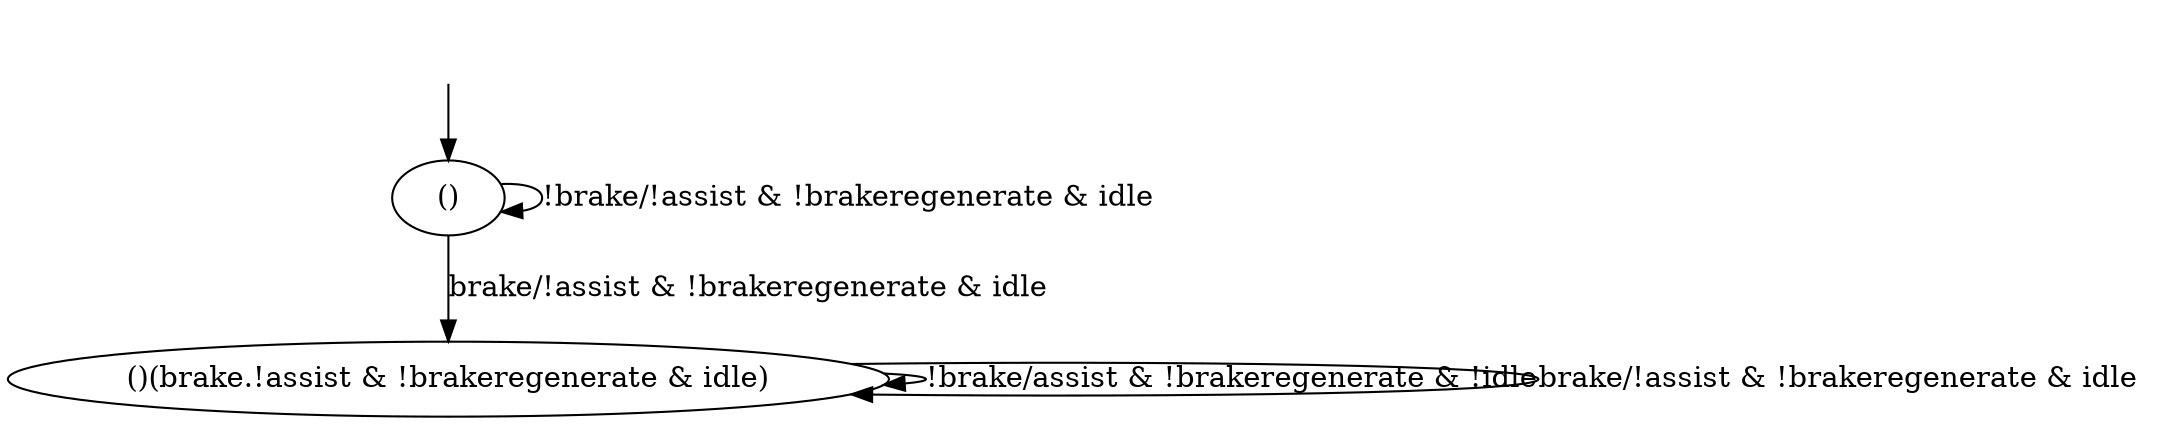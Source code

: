 digraph "examples/example6" {
"()" [label="()"];
"()(brake.!assist & !brakeregenerate & idle)" [label="()(brake.!assist & !brakeregenerate & idle)"];
"()" -> "()"  [label="!brake/!assist & !brakeregenerate & idle"];
"()" -> "()(brake.!assist & !brakeregenerate & idle)"  [label="brake/!assist & !brakeregenerate & idle"];
"()(brake.!assist & !brakeregenerate & idle)" -> "()(brake.!assist & !brakeregenerate & idle)"  [label="!brake/assist & !brakeregenerate & !idle"];
"()(brake.!assist & !brakeregenerate & idle)" -> "()(brake.!assist & !brakeregenerate & idle)"  [label="brake/!assist & !brakeregenerate & idle"];
__start0 [label="", shape=none];
__start0 -> "()"  [label=""];
}
